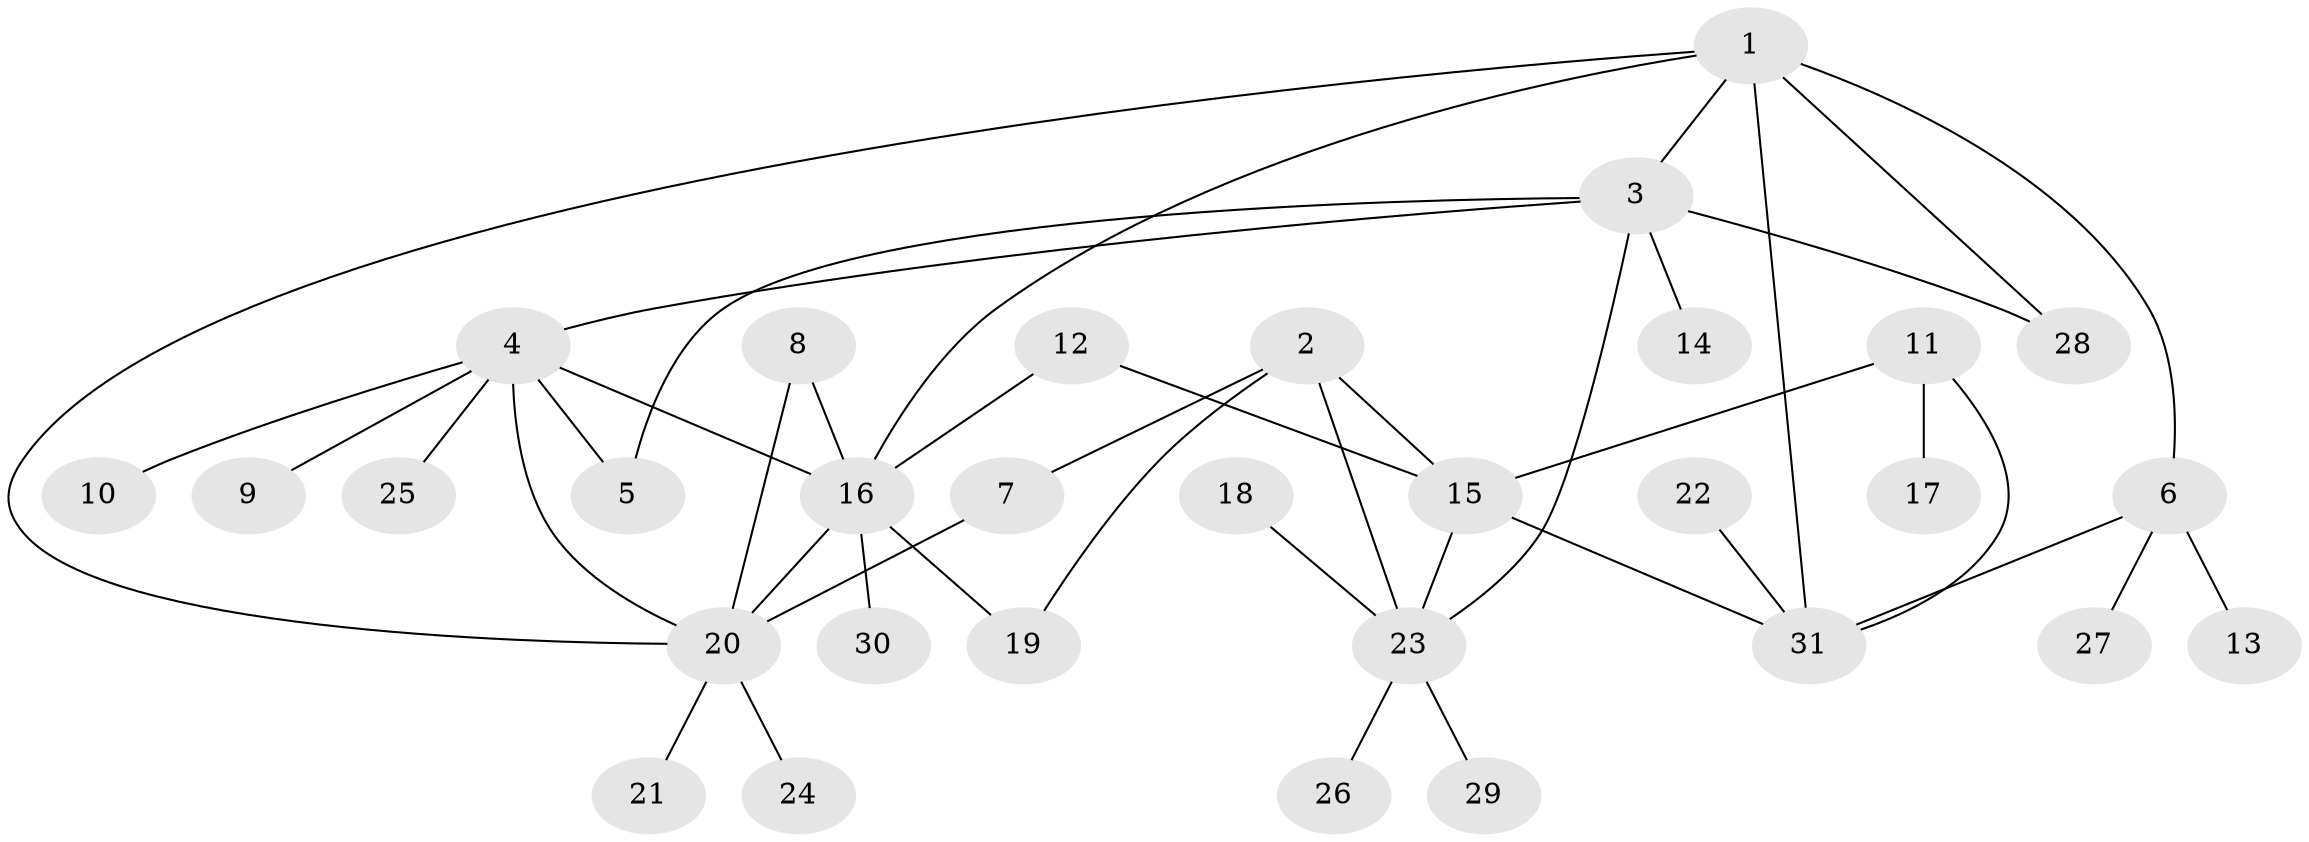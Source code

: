// original degree distribution, {3: 0.06557377049180328, 4: 0.06557377049180328, 10: 0.01639344262295082, 7: 0.04918032786885246, 9: 0.01639344262295082, 5: 0.03278688524590164, 6: 0.03278688524590164, 8: 0.01639344262295082, 1: 0.5573770491803278, 2: 0.14754098360655737}
// Generated by graph-tools (version 1.1) at 2025/02/03/09/25 03:02:38]
// undirected, 31 vertices, 43 edges
graph export_dot {
graph [start="1"]
  node [color=gray90,style=filled];
  1;
  2;
  3;
  4;
  5;
  6;
  7;
  8;
  9;
  10;
  11;
  12;
  13;
  14;
  15;
  16;
  17;
  18;
  19;
  20;
  21;
  22;
  23;
  24;
  25;
  26;
  27;
  28;
  29;
  30;
  31;
  1 -- 3 [weight=1.0];
  1 -- 6 [weight=1.0];
  1 -- 16 [weight=1.0];
  1 -- 20 [weight=1.0];
  1 -- 28 [weight=1.0];
  1 -- 31 [weight=1.0];
  2 -- 7 [weight=1.0];
  2 -- 15 [weight=1.0];
  2 -- 19 [weight=1.0];
  2 -- 23 [weight=1.0];
  3 -- 4 [weight=1.0];
  3 -- 5 [weight=1.0];
  3 -- 14 [weight=1.0];
  3 -- 23 [weight=1.0];
  3 -- 28 [weight=1.0];
  4 -- 5 [weight=1.0];
  4 -- 9 [weight=1.0];
  4 -- 10 [weight=1.0];
  4 -- 16 [weight=1.0];
  4 -- 20 [weight=1.0];
  4 -- 25 [weight=1.0];
  6 -- 13 [weight=1.0];
  6 -- 27 [weight=1.0];
  6 -- 31 [weight=1.0];
  7 -- 20 [weight=2.0];
  8 -- 16 [weight=1.0];
  8 -- 20 [weight=1.0];
  11 -- 15 [weight=1.0];
  11 -- 17 [weight=1.0];
  11 -- 31 [weight=1.0];
  12 -- 15 [weight=1.0];
  12 -- 16 [weight=1.0];
  15 -- 23 [weight=1.0];
  15 -- 31 [weight=1.0];
  16 -- 19 [weight=2.0];
  16 -- 20 [weight=1.0];
  16 -- 30 [weight=1.0];
  18 -- 23 [weight=1.0];
  20 -- 21 [weight=1.0];
  20 -- 24 [weight=1.0];
  22 -- 31 [weight=1.0];
  23 -- 26 [weight=1.0];
  23 -- 29 [weight=1.0];
}
